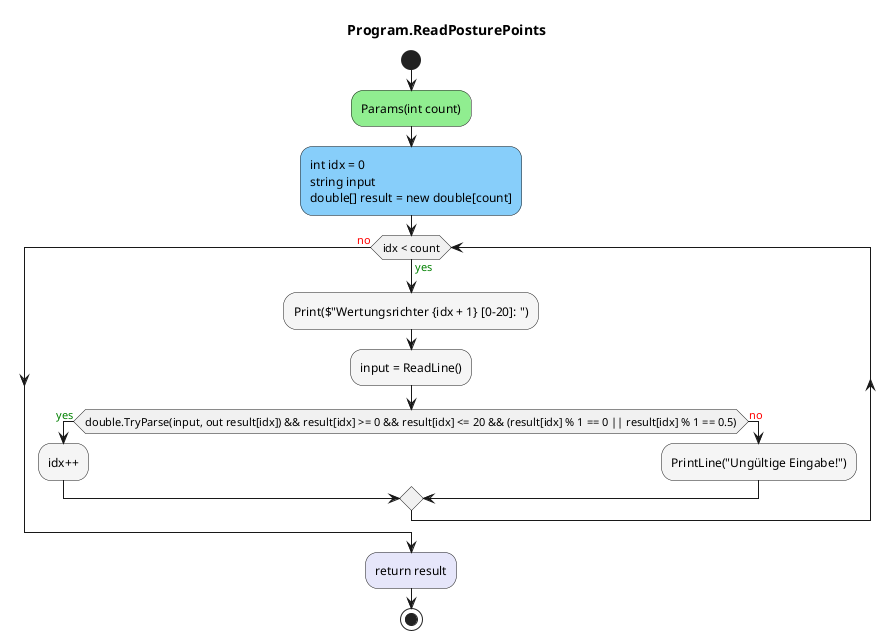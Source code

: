 @startuml Program.ReadPosturePoints
title Program.ReadPosturePoints
start
#LightGreen:Params(int count);
#LightSkyBlue:int idx = 0\nstring input\ndouble[] result = new double[count];
while (idx < count) is (<color:green>yes)
        #WhiteSmoke:Print($"Wertungsrichter {idx + 1} [0-20]: ");
        #WhiteSmoke:input = ReadLine();
        if (double.TryParse(input, out result[idx]) && result[idx] >= 0 && result[idx] <= 20 && (result[idx] % 1 == 0 || result[idx] % 1 == 0.5)) then (<color:green>yes)
                #WhiteSmoke:idx++;
            else (<color:red>no)
                    #WhiteSmoke:PrintLine("Ungültige Eingabe!");
        endif
endwhile (<color:red>no)
#Lavender:return result;
stop
@enduml
